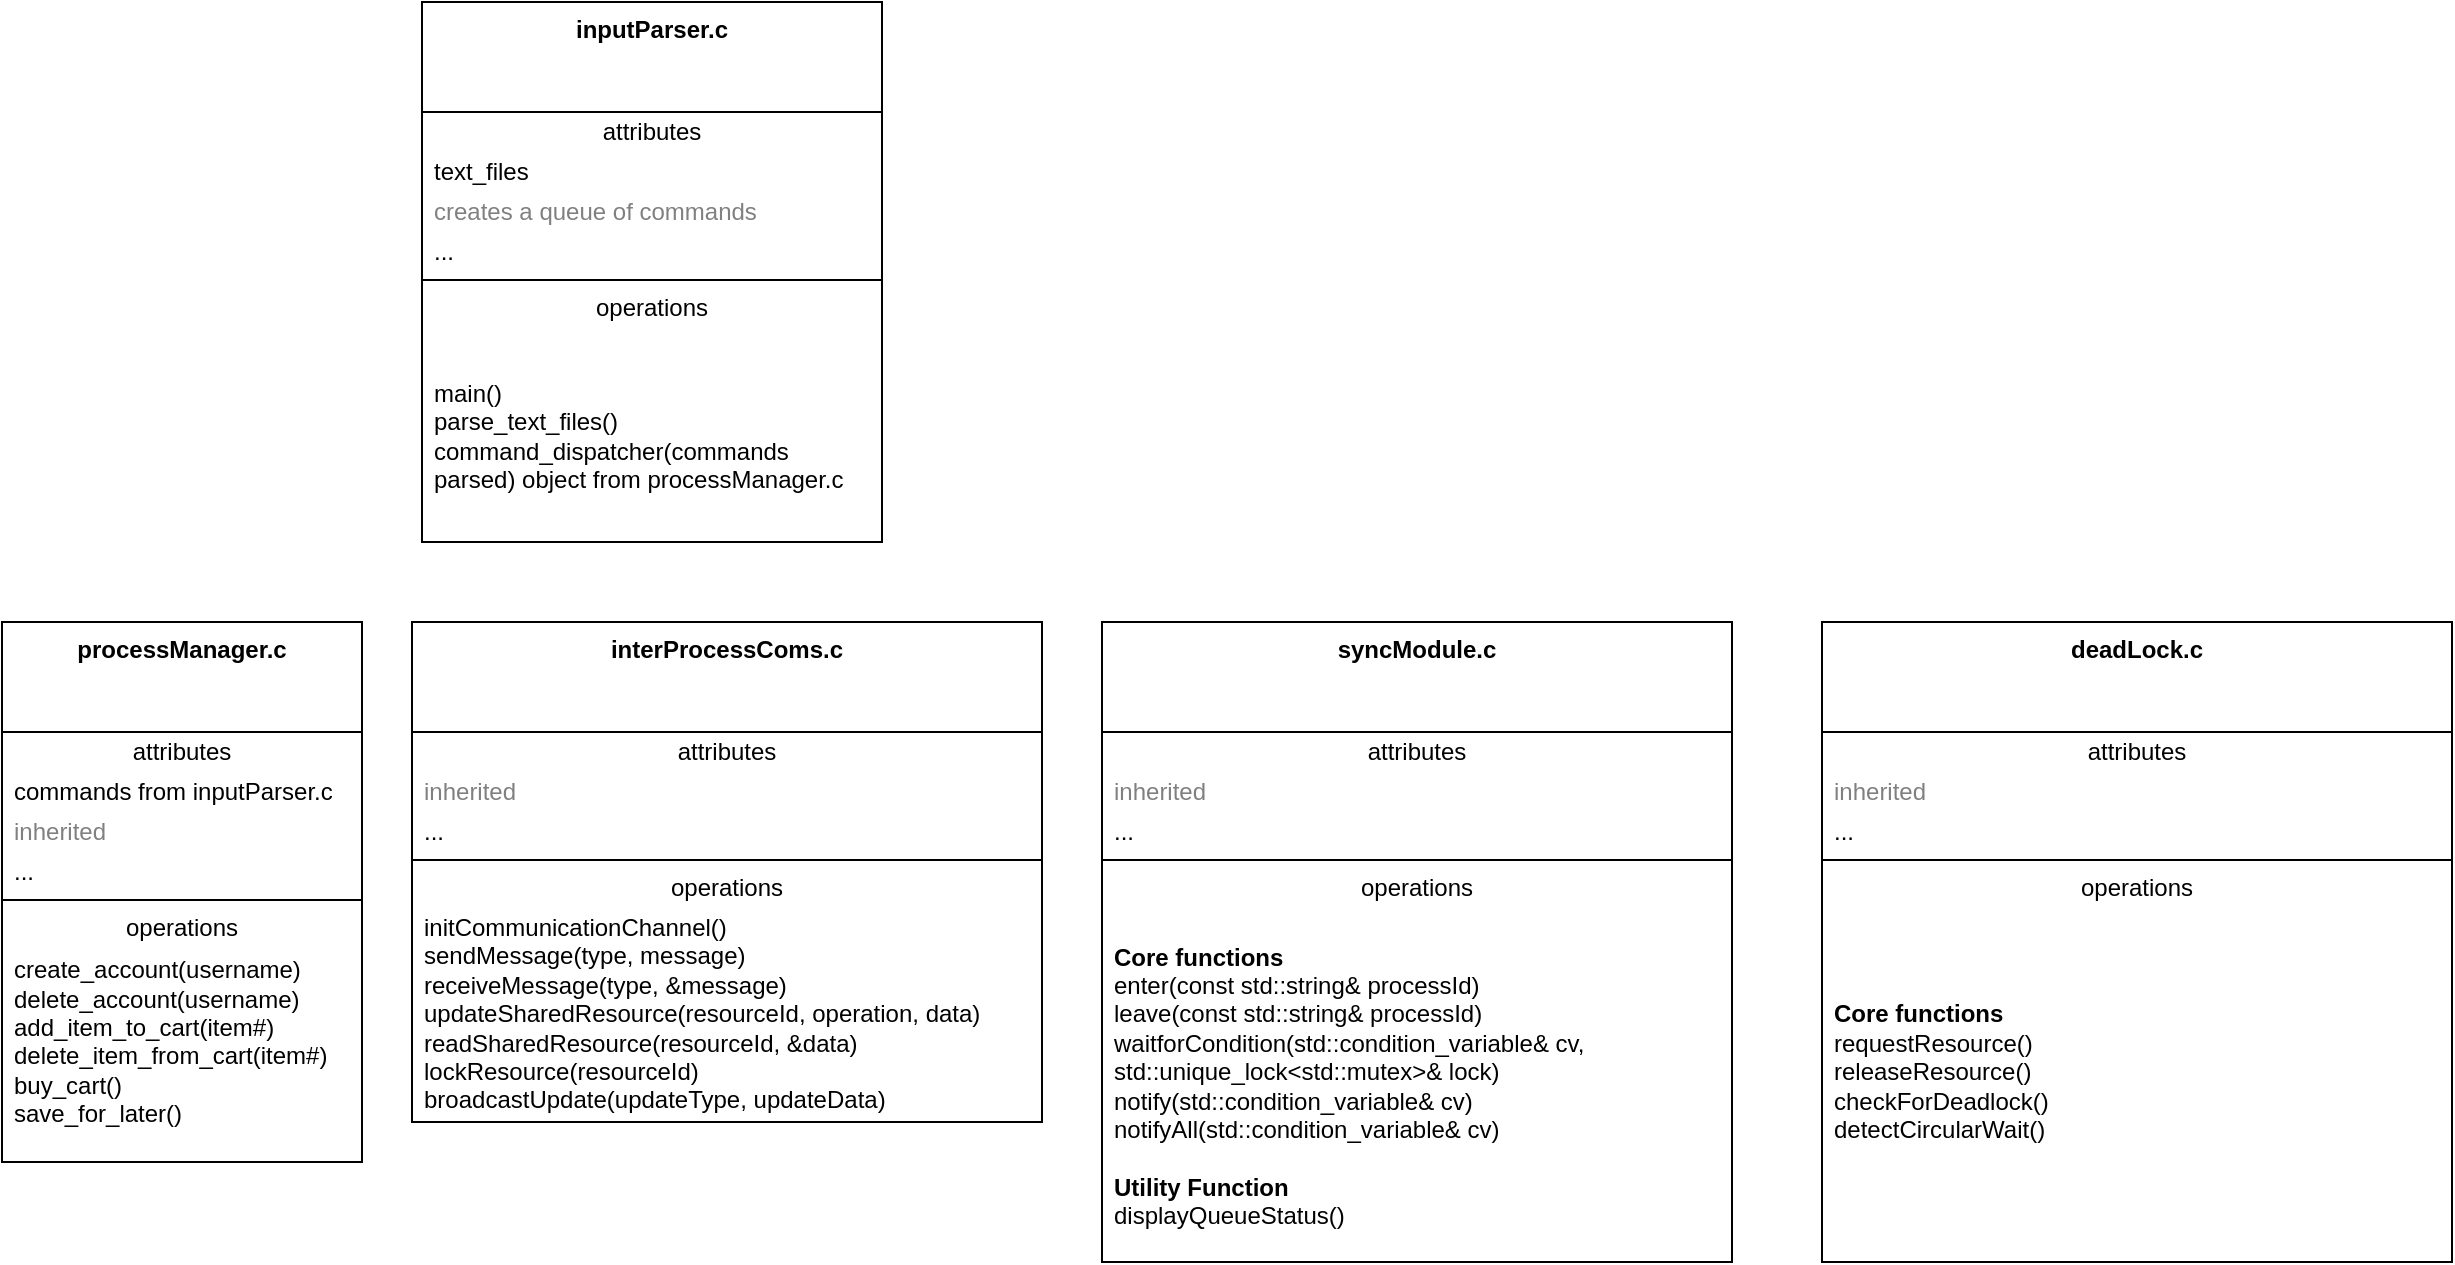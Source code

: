 <mxfile version="24.1.0" type="device">
  <diagram name="Page-1" id="jxwoRw7owM5qsI73TYPy">
    <mxGraphModel dx="1173" dy="1410" grid="1" gridSize="10" guides="1" tooltips="1" connect="1" arrows="1" fold="1" page="1" pageScale="1" pageWidth="850" pageHeight="1100" math="0" shadow="0">
      <root>
        <mxCell id="0" />
        <mxCell id="1" parent="0" />
        <mxCell id="B6g1cd4hrO8ekTZsmV1I-1" value="&lt;b&gt;inputParser.c&lt;/b&gt;" style="swimlane;fontStyle=0;align=center;verticalAlign=top;childLayout=stackLayout;horizontal=1;startSize=55;horizontalStack=0;resizeParent=1;resizeParentMax=0;resizeLast=0;collapsible=0;marginBottom=0;html=1;whiteSpace=wrap;" vertex="1" parent="1">
          <mxGeometry x="250" y="130" width="230" height="270" as="geometry" />
        </mxCell>
        <mxCell id="B6g1cd4hrO8ekTZsmV1I-2" value="attributes" style="text;html=1;strokeColor=none;fillColor=none;align=center;verticalAlign=middle;spacingLeft=4;spacingRight=4;overflow=hidden;rotatable=0;points=[[0,0.5],[1,0.5]];portConstraint=eastwest;whiteSpace=wrap;" vertex="1" parent="B6g1cd4hrO8ekTZsmV1I-1">
          <mxGeometry y="55" width="230" height="20" as="geometry" />
        </mxCell>
        <mxCell id="B6g1cd4hrO8ekTZsmV1I-3" value="text_files" style="text;html=1;strokeColor=none;fillColor=none;align=left;verticalAlign=middle;spacingLeft=4;spacingRight=4;overflow=hidden;rotatable=0;points=[[0,0.5],[1,0.5]];portConstraint=eastwest;whiteSpace=wrap;" vertex="1" parent="B6g1cd4hrO8ekTZsmV1I-1">
          <mxGeometry y="75" width="230" height="20" as="geometry" />
        </mxCell>
        <mxCell id="B6g1cd4hrO8ekTZsmV1I-4" value="creates a queue of commands" style="text;html=1;strokeColor=none;fillColor=none;align=left;verticalAlign=middle;spacingLeft=4;spacingRight=4;overflow=hidden;rotatable=0;points=[[0,0.5],[1,0.5]];portConstraint=eastwest;fontColor=#808080;whiteSpace=wrap;" vertex="1" parent="B6g1cd4hrO8ekTZsmV1I-1">
          <mxGeometry y="95" width="230" height="20" as="geometry" />
        </mxCell>
        <mxCell id="B6g1cd4hrO8ekTZsmV1I-5" value="..." style="text;html=1;strokeColor=none;fillColor=none;align=left;verticalAlign=middle;spacingLeft=4;spacingRight=4;overflow=hidden;rotatable=0;points=[[0,0.5],[1,0.5]];portConstraint=eastwest;whiteSpace=wrap;" vertex="1" parent="B6g1cd4hrO8ekTZsmV1I-1">
          <mxGeometry y="115" width="230" height="20" as="geometry" />
        </mxCell>
        <mxCell id="B6g1cd4hrO8ekTZsmV1I-6" value="" style="line;strokeWidth=1;fillColor=none;align=left;verticalAlign=middle;spacingTop=-1;spacingLeft=3;spacingRight=3;rotatable=0;labelPosition=right;points=[];portConstraint=eastwest;" vertex="1" parent="B6g1cd4hrO8ekTZsmV1I-1">
          <mxGeometry y="135" width="230" height="8" as="geometry" />
        </mxCell>
        <mxCell id="B6g1cd4hrO8ekTZsmV1I-7" value="operations" style="text;html=1;strokeColor=none;fillColor=none;align=center;verticalAlign=middle;spacingLeft=4;spacingRight=4;overflow=hidden;rotatable=0;points=[[0,0.5],[1,0.5]];portConstraint=eastwest;whiteSpace=wrap;" vertex="1" parent="B6g1cd4hrO8ekTZsmV1I-1">
          <mxGeometry y="143" width="230" height="20" as="geometry" />
        </mxCell>
        <mxCell id="B6g1cd4hrO8ekTZsmV1I-8" value="main()&lt;div&gt;parse_text_files()&lt;/div&gt;&lt;div&gt;command_dispatcher(commands parsed) object from processManager.c&lt;/div&gt;" style="text;html=1;strokeColor=none;fillColor=none;align=left;verticalAlign=middle;spacingLeft=4;spacingRight=4;overflow=hidden;rotatable=0;points=[[0,0.5],[1,0.5]];portConstraint=eastwest;whiteSpace=wrap;" vertex="1" parent="B6g1cd4hrO8ekTZsmV1I-1">
          <mxGeometry y="163" width="230" height="107" as="geometry" />
        </mxCell>
        <mxCell id="B6g1cd4hrO8ekTZsmV1I-9" value="&lt;b&gt;processManager.c&lt;/b&gt;" style="swimlane;fontStyle=0;align=center;verticalAlign=top;childLayout=stackLayout;horizontal=1;startSize=55;horizontalStack=0;resizeParent=1;resizeParentMax=0;resizeLast=0;collapsible=0;marginBottom=0;html=1;whiteSpace=wrap;" vertex="1" parent="1">
          <mxGeometry x="40" y="440" width="180" height="270" as="geometry" />
        </mxCell>
        <mxCell id="B6g1cd4hrO8ekTZsmV1I-10" value="attributes" style="text;html=1;strokeColor=none;fillColor=none;align=center;verticalAlign=middle;spacingLeft=4;spacingRight=4;overflow=hidden;rotatable=0;points=[[0,0.5],[1,0.5]];portConstraint=eastwest;whiteSpace=wrap;" vertex="1" parent="B6g1cd4hrO8ekTZsmV1I-9">
          <mxGeometry y="55" width="180" height="20" as="geometry" />
        </mxCell>
        <mxCell id="B6g1cd4hrO8ekTZsmV1I-11" value="commands from inputParser.c" style="text;html=1;strokeColor=none;fillColor=none;align=left;verticalAlign=middle;spacingLeft=4;spacingRight=4;overflow=hidden;rotatable=0;points=[[0,0.5],[1,0.5]];portConstraint=eastwest;whiteSpace=wrap;" vertex="1" parent="B6g1cd4hrO8ekTZsmV1I-9">
          <mxGeometry y="75" width="180" height="20" as="geometry" />
        </mxCell>
        <mxCell id="B6g1cd4hrO8ekTZsmV1I-12" value="inherited&amp;nbsp;" style="text;html=1;strokeColor=none;fillColor=none;align=left;verticalAlign=middle;spacingLeft=4;spacingRight=4;overflow=hidden;rotatable=0;points=[[0,0.5],[1,0.5]];portConstraint=eastwest;fontColor=#808080;whiteSpace=wrap;" vertex="1" parent="B6g1cd4hrO8ekTZsmV1I-9">
          <mxGeometry y="95" width="180" height="20" as="geometry" />
        </mxCell>
        <mxCell id="B6g1cd4hrO8ekTZsmV1I-13" value="..." style="text;html=1;strokeColor=none;fillColor=none;align=left;verticalAlign=middle;spacingLeft=4;spacingRight=4;overflow=hidden;rotatable=0;points=[[0,0.5],[1,0.5]];portConstraint=eastwest;whiteSpace=wrap;" vertex="1" parent="B6g1cd4hrO8ekTZsmV1I-9">
          <mxGeometry y="115" width="180" height="20" as="geometry" />
        </mxCell>
        <mxCell id="B6g1cd4hrO8ekTZsmV1I-14" value="" style="line;strokeWidth=1;fillColor=none;align=left;verticalAlign=middle;spacingTop=-1;spacingLeft=3;spacingRight=3;rotatable=0;labelPosition=right;points=[];portConstraint=eastwest;" vertex="1" parent="B6g1cd4hrO8ekTZsmV1I-9">
          <mxGeometry y="135" width="180" height="8" as="geometry" />
        </mxCell>
        <mxCell id="B6g1cd4hrO8ekTZsmV1I-15" value="operations" style="text;html=1;strokeColor=none;fillColor=none;align=center;verticalAlign=middle;spacingLeft=4;spacingRight=4;overflow=hidden;rotatable=0;points=[[0,0.5],[1,0.5]];portConstraint=eastwest;whiteSpace=wrap;" vertex="1" parent="B6g1cd4hrO8ekTZsmV1I-9">
          <mxGeometry y="143" width="180" height="20" as="geometry" />
        </mxCell>
        <mxCell id="B6g1cd4hrO8ekTZsmV1I-16" value="create_account(username)&lt;div&gt;delete_account(username)&lt;/div&gt;&lt;div&gt;add_item_to_cart(item#)&lt;/div&gt;&lt;div&gt;delete_item_from_cart(item#)&lt;/div&gt;&lt;div&gt;buy_cart()&lt;/div&gt;&lt;div&gt;save_for_later()&lt;/div&gt;&lt;div&gt;&lt;br&gt;&lt;/div&gt;" style="text;html=1;strokeColor=none;fillColor=none;align=left;verticalAlign=middle;spacingLeft=4;spacingRight=4;overflow=hidden;rotatable=0;points=[[0,0.5],[1,0.5]];portConstraint=eastwest;whiteSpace=wrap;" vertex="1" parent="B6g1cd4hrO8ekTZsmV1I-9">
          <mxGeometry y="163" width="180" height="107" as="geometry" />
        </mxCell>
        <mxCell id="B6g1cd4hrO8ekTZsmV1I-17" value="&lt;b&gt;interProcessComs.c&lt;/b&gt;" style="swimlane;fontStyle=0;align=center;verticalAlign=top;childLayout=stackLayout;horizontal=1;startSize=55;horizontalStack=0;resizeParent=1;resizeParentMax=0;resizeLast=0;collapsible=0;marginBottom=0;html=1;whiteSpace=wrap;" vertex="1" parent="1">
          <mxGeometry x="245" y="440" width="315" height="250" as="geometry" />
        </mxCell>
        <mxCell id="B6g1cd4hrO8ekTZsmV1I-18" value="attributes" style="text;html=1;strokeColor=none;fillColor=none;align=center;verticalAlign=middle;spacingLeft=4;spacingRight=4;overflow=hidden;rotatable=0;points=[[0,0.5],[1,0.5]];portConstraint=eastwest;whiteSpace=wrap;" vertex="1" parent="B6g1cd4hrO8ekTZsmV1I-17">
          <mxGeometry y="55" width="315" height="20" as="geometry" />
        </mxCell>
        <mxCell id="B6g1cd4hrO8ekTZsmV1I-20" value="inherited&amp;nbsp;" style="text;html=1;strokeColor=none;fillColor=none;align=left;verticalAlign=middle;spacingLeft=4;spacingRight=4;overflow=hidden;rotatable=0;points=[[0,0.5],[1,0.5]];portConstraint=eastwest;fontColor=#808080;whiteSpace=wrap;" vertex="1" parent="B6g1cd4hrO8ekTZsmV1I-17">
          <mxGeometry y="75" width="315" height="20" as="geometry" />
        </mxCell>
        <mxCell id="B6g1cd4hrO8ekTZsmV1I-21" value="..." style="text;html=1;strokeColor=none;fillColor=none;align=left;verticalAlign=middle;spacingLeft=4;spacingRight=4;overflow=hidden;rotatable=0;points=[[0,0.5],[1,0.5]];portConstraint=eastwest;whiteSpace=wrap;" vertex="1" parent="B6g1cd4hrO8ekTZsmV1I-17">
          <mxGeometry y="95" width="315" height="20" as="geometry" />
        </mxCell>
        <mxCell id="B6g1cd4hrO8ekTZsmV1I-22" value="" style="line;strokeWidth=1;fillColor=none;align=left;verticalAlign=middle;spacingTop=-1;spacingLeft=3;spacingRight=3;rotatable=0;labelPosition=right;points=[];portConstraint=eastwest;" vertex="1" parent="B6g1cd4hrO8ekTZsmV1I-17">
          <mxGeometry y="115" width="315" height="8" as="geometry" />
        </mxCell>
        <mxCell id="B6g1cd4hrO8ekTZsmV1I-23" value="operations" style="text;html=1;strokeColor=none;fillColor=none;align=center;verticalAlign=middle;spacingLeft=4;spacingRight=4;overflow=hidden;rotatable=0;points=[[0,0.5],[1,0.5]];portConstraint=eastwest;whiteSpace=wrap;" vertex="1" parent="B6g1cd4hrO8ekTZsmV1I-17">
          <mxGeometry y="123" width="315" height="20" as="geometry" />
        </mxCell>
        <mxCell id="B6g1cd4hrO8ekTZsmV1I-24" value="initCommunicationChannel()&lt;div&gt;sendMessage(type, message)&lt;/div&gt;&lt;div&gt;receiveMessage(type, &amp;amp;message)&lt;/div&gt;&lt;div&gt;updateSharedResource(resourceId, operation, data)&lt;/div&gt;&lt;div&gt;readSharedResource(resourceId, &amp;amp;data)&lt;/div&gt;&lt;div&gt;lockResource(resourceId)&lt;/div&gt;&lt;div&gt;broadcastUpdate(updateType, updateData)&lt;br&gt;&lt;div&gt;&lt;br&gt;&lt;/div&gt;&lt;/div&gt;" style="text;html=1;strokeColor=none;fillColor=none;align=left;verticalAlign=middle;spacingLeft=4;spacingRight=4;overflow=hidden;rotatable=0;points=[[0,0.5],[1,0.5]];portConstraint=eastwest;whiteSpace=wrap;" vertex="1" parent="B6g1cd4hrO8ekTZsmV1I-17">
          <mxGeometry y="143" width="315" height="107" as="geometry" />
        </mxCell>
        <mxCell id="B6g1cd4hrO8ekTZsmV1I-26" value="&lt;b&gt;syncModule.c&lt;/b&gt;" style="swimlane;fontStyle=0;align=center;verticalAlign=top;childLayout=stackLayout;horizontal=1;startSize=55;horizontalStack=0;resizeParent=1;resizeParentMax=0;resizeLast=0;collapsible=0;marginBottom=0;html=1;whiteSpace=wrap;" vertex="1" parent="1">
          <mxGeometry x="590" y="440" width="315" height="320" as="geometry" />
        </mxCell>
        <mxCell id="B6g1cd4hrO8ekTZsmV1I-27" value="attributes" style="text;html=1;strokeColor=none;fillColor=none;align=center;verticalAlign=middle;spacingLeft=4;spacingRight=4;overflow=hidden;rotatable=0;points=[[0,0.5],[1,0.5]];portConstraint=eastwest;whiteSpace=wrap;" vertex="1" parent="B6g1cd4hrO8ekTZsmV1I-26">
          <mxGeometry y="55" width="315" height="20" as="geometry" />
        </mxCell>
        <mxCell id="B6g1cd4hrO8ekTZsmV1I-29" value="inherited&amp;nbsp;" style="text;html=1;strokeColor=none;fillColor=none;align=left;verticalAlign=middle;spacingLeft=4;spacingRight=4;overflow=hidden;rotatable=0;points=[[0,0.5],[1,0.5]];portConstraint=eastwest;fontColor=#808080;whiteSpace=wrap;" vertex="1" parent="B6g1cd4hrO8ekTZsmV1I-26">
          <mxGeometry y="75" width="315" height="20" as="geometry" />
        </mxCell>
        <mxCell id="B6g1cd4hrO8ekTZsmV1I-30" value="..." style="text;html=1;strokeColor=none;fillColor=none;align=left;verticalAlign=middle;spacingLeft=4;spacingRight=4;overflow=hidden;rotatable=0;points=[[0,0.5],[1,0.5]];portConstraint=eastwest;whiteSpace=wrap;" vertex="1" parent="B6g1cd4hrO8ekTZsmV1I-26">
          <mxGeometry y="95" width="315" height="20" as="geometry" />
        </mxCell>
        <mxCell id="B6g1cd4hrO8ekTZsmV1I-31" value="" style="line;strokeWidth=1;fillColor=none;align=left;verticalAlign=middle;spacingTop=-1;spacingLeft=3;spacingRight=3;rotatable=0;labelPosition=right;points=[];portConstraint=eastwest;" vertex="1" parent="B6g1cd4hrO8ekTZsmV1I-26">
          <mxGeometry y="115" width="315" height="8" as="geometry" />
        </mxCell>
        <mxCell id="B6g1cd4hrO8ekTZsmV1I-32" value="operations" style="text;html=1;strokeColor=none;fillColor=none;align=center;verticalAlign=middle;spacingLeft=4;spacingRight=4;overflow=hidden;rotatable=0;points=[[0,0.5],[1,0.5]];portConstraint=eastwest;whiteSpace=wrap;" vertex="1" parent="B6g1cd4hrO8ekTZsmV1I-26">
          <mxGeometry y="123" width="315" height="20" as="geometry" />
        </mxCell>
        <mxCell id="B6g1cd4hrO8ekTZsmV1I-33" value="&lt;div&gt;&lt;div&gt;&lt;b&gt;Core functions&lt;/b&gt;&lt;/div&gt;&lt;div&gt;enter(const std::string&amp;amp; processId)&lt;/div&gt;&lt;/div&gt;&lt;div&gt;leave(const std::string&amp;amp; processId)&lt;/div&gt;&lt;div&gt;waitforCondition(std::condition_variable&amp;amp; cv, std::unique_lock&amp;lt;std::mutex&amp;gt;&amp;amp; lock)&lt;/div&gt;&lt;div&gt;notify(std::condition_variable&amp;amp; cv)&lt;/div&gt;&lt;div&gt;notifyAll(std::condition_variable&amp;amp; cv)&lt;/div&gt;&lt;div&gt;&lt;br&gt;&lt;/div&gt;&lt;div&gt;&lt;b&gt;Utility Function&lt;/b&gt;&lt;/div&gt;&lt;div&gt;displayQueueStatus()&lt;/div&gt;" style="text;html=1;strokeColor=none;fillColor=none;align=left;verticalAlign=middle;spacingLeft=4;spacingRight=4;overflow=hidden;rotatable=0;points=[[0,0.5],[1,0.5]];portConstraint=eastwest;whiteSpace=wrap;" vertex="1" parent="B6g1cd4hrO8ekTZsmV1I-26">
          <mxGeometry y="143" width="315" height="177" as="geometry" />
        </mxCell>
        <mxCell id="B6g1cd4hrO8ekTZsmV1I-34" value="&lt;b&gt;deadLock.c&lt;/b&gt;" style="swimlane;fontStyle=0;align=center;verticalAlign=top;childLayout=stackLayout;horizontal=1;startSize=55;horizontalStack=0;resizeParent=1;resizeParentMax=0;resizeLast=0;collapsible=0;marginBottom=0;html=1;whiteSpace=wrap;" vertex="1" parent="1">
          <mxGeometry x="950" y="440" width="315" height="320" as="geometry" />
        </mxCell>
        <mxCell id="B6g1cd4hrO8ekTZsmV1I-35" value="attributes" style="text;html=1;strokeColor=none;fillColor=none;align=center;verticalAlign=middle;spacingLeft=4;spacingRight=4;overflow=hidden;rotatable=0;points=[[0,0.5],[1,0.5]];portConstraint=eastwest;whiteSpace=wrap;" vertex="1" parent="B6g1cd4hrO8ekTZsmV1I-34">
          <mxGeometry y="55" width="315" height="20" as="geometry" />
        </mxCell>
        <mxCell id="B6g1cd4hrO8ekTZsmV1I-37" value="inherited&amp;nbsp;" style="text;html=1;strokeColor=none;fillColor=none;align=left;verticalAlign=middle;spacingLeft=4;spacingRight=4;overflow=hidden;rotatable=0;points=[[0,0.5],[1,0.5]];portConstraint=eastwest;fontColor=#808080;whiteSpace=wrap;" vertex="1" parent="B6g1cd4hrO8ekTZsmV1I-34">
          <mxGeometry y="75" width="315" height="20" as="geometry" />
        </mxCell>
        <mxCell id="B6g1cd4hrO8ekTZsmV1I-38" value="..." style="text;html=1;strokeColor=none;fillColor=none;align=left;verticalAlign=middle;spacingLeft=4;spacingRight=4;overflow=hidden;rotatable=0;points=[[0,0.5],[1,0.5]];portConstraint=eastwest;whiteSpace=wrap;" vertex="1" parent="B6g1cd4hrO8ekTZsmV1I-34">
          <mxGeometry y="95" width="315" height="20" as="geometry" />
        </mxCell>
        <mxCell id="B6g1cd4hrO8ekTZsmV1I-39" value="" style="line;strokeWidth=1;fillColor=none;align=left;verticalAlign=middle;spacingTop=-1;spacingLeft=3;spacingRight=3;rotatable=0;labelPosition=right;points=[];portConstraint=eastwest;" vertex="1" parent="B6g1cd4hrO8ekTZsmV1I-34">
          <mxGeometry y="115" width="315" height="8" as="geometry" />
        </mxCell>
        <mxCell id="B6g1cd4hrO8ekTZsmV1I-40" value="operations" style="text;html=1;strokeColor=none;fillColor=none;align=center;verticalAlign=middle;spacingLeft=4;spacingRight=4;overflow=hidden;rotatable=0;points=[[0,0.5],[1,0.5]];portConstraint=eastwest;whiteSpace=wrap;" vertex="1" parent="B6g1cd4hrO8ekTZsmV1I-34">
          <mxGeometry y="123" width="315" height="20" as="geometry" />
        </mxCell>
        <mxCell id="B6g1cd4hrO8ekTZsmV1I-41" value="&lt;div&gt;&lt;div&gt;&lt;b&gt;Core functions&lt;/b&gt;&lt;/div&gt;&lt;div&gt;requestResource()&lt;/div&gt;&lt;/div&gt;&lt;div&gt;releaseResource()&lt;/div&gt;&lt;div&gt;checkForDeadlock()&lt;/div&gt;&lt;div&gt;detectCircularWait()&lt;/div&gt;&lt;div&gt;&lt;br&gt;&lt;/div&gt;" style="text;html=1;strokeColor=none;fillColor=none;align=left;verticalAlign=middle;spacingLeft=4;spacingRight=4;overflow=hidden;rotatable=0;points=[[0,0.5],[1,0.5]];portConstraint=eastwest;whiteSpace=wrap;" vertex="1" parent="B6g1cd4hrO8ekTZsmV1I-34">
          <mxGeometry y="143" width="315" height="177" as="geometry" />
        </mxCell>
      </root>
    </mxGraphModel>
  </diagram>
</mxfile>
